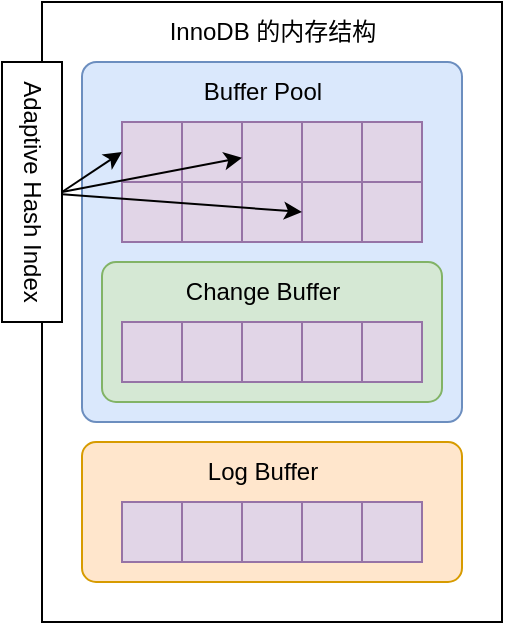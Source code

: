 <mxfile version="20.0.3" type="github">
  <diagram id="n7r63V4qj_OEsW7MUMy4" name="Page-1">
    <mxGraphModel dx="1038" dy="547" grid="1" gridSize="10" guides="1" tooltips="1" connect="1" arrows="1" fold="1" page="1" pageScale="1" pageWidth="1000" pageHeight="1000" math="0" shadow="0">
      <root>
        <mxCell id="0" />
        <mxCell id="1" parent="0" />
        <mxCell id="WWUqH5Mldn_Du5kBV7lZ-1" value="" style="rounded=0;whiteSpace=wrap;html=1;" vertex="1" parent="1">
          <mxGeometry x="70" y="80" width="230" height="310" as="geometry" />
        </mxCell>
        <mxCell id="WWUqH5Mldn_Du5kBV7lZ-2" value="InnoDB 的内存结构" style="text;html=1;align=center;verticalAlign=middle;resizable=0;points=[];autosize=1;strokeColor=none;fillColor=none;" vertex="1" parent="1">
          <mxGeometry x="120" y="80" width="130" height="30" as="geometry" />
        </mxCell>
        <mxCell id="WWUqH5Mldn_Du5kBV7lZ-3" value="" style="rounded=1;whiteSpace=wrap;html=1;arcSize=4;fillColor=#dae8fc;strokeColor=#6c8ebf;" vertex="1" parent="1">
          <mxGeometry x="90" y="110" width="190" height="180" as="geometry" />
        </mxCell>
        <mxCell id="WWUqH5Mldn_Du5kBV7lZ-4" value="Buffer Pool" style="text;html=1;align=center;verticalAlign=middle;resizable=0;points=[];autosize=1;strokeColor=none;fillColor=none;" vertex="1" parent="1">
          <mxGeometry x="140" y="110" width="80" height="30" as="geometry" />
        </mxCell>
        <mxCell id="WWUqH5Mldn_Du5kBV7lZ-5" value="" style="rounded=1;whiteSpace=wrap;html=1;arcSize=10;fillColor=#ffe6cc;strokeColor=#d79b00;" vertex="1" parent="1">
          <mxGeometry x="90" y="300" width="190" height="70" as="geometry" />
        </mxCell>
        <mxCell id="WWUqH5Mldn_Du5kBV7lZ-6" value="Log Buffer​" style="text;html=1;align=center;verticalAlign=middle;resizable=0;points=[];autosize=1;strokeColor=none;fillColor=none;" vertex="1" parent="1">
          <mxGeometry x="140" y="300" width="80" height="30" as="geometry" />
        </mxCell>
        <mxCell id="WWUqH5Mldn_Du5kBV7lZ-7" value="" style="whiteSpace=wrap;html=1;aspect=fixed;fillColor=#e1d5e7;strokeColor=#9673a6;" vertex="1" parent="1">
          <mxGeometry x="110" y="330" width="30" height="30" as="geometry" />
        </mxCell>
        <mxCell id="WWUqH5Mldn_Du5kBV7lZ-8" value="" style="whiteSpace=wrap;html=1;aspect=fixed;fillColor=#e1d5e7;strokeColor=#9673a6;" vertex="1" parent="1">
          <mxGeometry x="140" y="330" width="30" height="30" as="geometry" />
        </mxCell>
        <mxCell id="WWUqH5Mldn_Du5kBV7lZ-9" value="" style="whiteSpace=wrap;html=1;aspect=fixed;fillColor=#e1d5e7;strokeColor=#9673a6;" vertex="1" parent="1">
          <mxGeometry x="170" y="330" width="30" height="30" as="geometry" />
        </mxCell>
        <mxCell id="WWUqH5Mldn_Du5kBV7lZ-10" value="" style="whiteSpace=wrap;html=1;aspect=fixed;fillColor=#e1d5e7;strokeColor=#9673a6;" vertex="1" parent="1">
          <mxGeometry x="200" y="330" width="30" height="30" as="geometry" />
        </mxCell>
        <mxCell id="WWUqH5Mldn_Du5kBV7lZ-11" value="" style="whiteSpace=wrap;html=1;aspect=fixed;fillColor=#e1d5e7;strokeColor=#9673a6;" vertex="1" parent="1">
          <mxGeometry x="230" y="330" width="30" height="30" as="geometry" />
        </mxCell>
        <mxCell id="WWUqH5Mldn_Du5kBV7lZ-15" value="" style="rounded=1;whiteSpace=wrap;html=1;arcSize=10;fillColor=#d5e8d4;strokeColor=#82b366;" vertex="1" parent="1">
          <mxGeometry x="100" y="210" width="170" height="70" as="geometry" />
        </mxCell>
        <mxCell id="WWUqH5Mldn_Du5kBV7lZ-16" value="Change Buffer" style="text;html=1;align=center;verticalAlign=middle;resizable=0;points=[];autosize=1;strokeColor=none;fillColor=none;" vertex="1" parent="1">
          <mxGeometry x="130" y="210" width="100" height="30" as="geometry" />
        </mxCell>
        <mxCell id="WWUqH5Mldn_Du5kBV7lZ-17" value="" style="whiteSpace=wrap;html=1;aspect=fixed;fillColor=#e1d5e7;strokeColor=#9673a6;" vertex="1" parent="1">
          <mxGeometry x="110" y="140" width="30" height="30" as="geometry" />
        </mxCell>
        <mxCell id="WWUqH5Mldn_Du5kBV7lZ-18" value="" style="whiteSpace=wrap;html=1;aspect=fixed;fillColor=#e1d5e7;strokeColor=#9673a6;" vertex="1" parent="1">
          <mxGeometry x="140" y="140" width="30" height="30" as="geometry" />
        </mxCell>
        <mxCell id="WWUqH5Mldn_Du5kBV7lZ-19" value="" style="whiteSpace=wrap;html=1;aspect=fixed;fillColor=#e1d5e7;strokeColor=#9673a6;" vertex="1" parent="1">
          <mxGeometry x="170" y="140" width="30" height="30" as="geometry" />
        </mxCell>
        <mxCell id="WWUqH5Mldn_Du5kBV7lZ-20" value="" style="whiteSpace=wrap;html=1;aspect=fixed;fillColor=#e1d5e7;strokeColor=#9673a6;" vertex="1" parent="1">
          <mxGeometry x="200" y="140" width="30" height="30" as="geometry" />
        </mxCell>
        <mxCell id="WWUqH5Mldn_Du5kBV7lZ-21" value="" style="whiteSpace=wrap;html=1;aspect=fixed;fillColor=#e1d5e7;strokeColor=#9673a6;" vertex="1" parent="1">
          <mxGeometry x="230" y="140" width="30" height="30" as="geometry" />
        </mxCell>
        <mxCell id="WWUqH5Mldn_Du5kBV7lZ-22" value="" style="whiteSpace=wrap;html=1;aspect=fixed;fillColor=#e1d5e7;strokeColor=#9673a6;" vertex="1" parent="1">
          <mxGeometry x="110" y="170" width="30" height="30" as="geometry" />
        </mxCell>
        <mxCell id="WWUqH5Mldn_Du5kBV7lZ-23" value="" style="whiteSpace=wrap;html=1;aspect=fixed;fillColor=#e1d5e7;strokeColor=#9673a6;" vertex="1" parent="1">
          <mxGeometry x="140" y="170" width="30" height="30" as="geometry" />
        </mxCell>
        <mxCell id="WWUqH5Mldn_Du5kBV7lZ-24" value="" style="whiteSpace=wrap;html=1;aspect=fixed;fillColor=#e1d5e7;strokeColor=#9673a6;" vertex="1" parent="1">
          <mxGeometry x="170" y="170" width="30" height="30" as="geometry" />
        </mxCell>
        <mxCell id="WWUqH5Mldn_Du5kBV7lZ-25" value="" style="whiteSpace=wrap;html=1;aspect=fixed;fillColor=#e1d5e7;strokeColor=#9673a6;" vertex="1" parent="1">
          <mxGeometry x="200" y="170" width="30" height="30" as="geometry" />
        </mxCell>
        <mxCell id="WWUqH5Mldn_Du5kBV7lZ-26" value="" style="whiteSpace=wrap;html=1;aspect=fixed;fillColor=#e1d5e7;strokeColor=#9673a6;" vertex="1" parent="1">
          <mxGeometry x="230" y="170" width="30" height="30" as="geometry" />
        </mxCell>
        <mxCell id="WWUqH5Mldn_Du5kBV7lZ-27" value="" style="whiteSpace=wrap;html=1;aspect=fixed;fillColor=#e1d5e7;strokeColor=#9673a6;" vertex="1" parent="1">
          <mxGeometry x="110" y="240" width="30" height="30" as="geometry" />
        </mxCell>
        <mxCell id="WWUqH5Mldn_Du5kBV7lZ-28" value="" style="whiteSpace=wrap;html=1;aspect=fixed;fillColor=#e1d5e7;strokeColor=#9673a6;" vertex="1" parent="1">
          <mxGeometry x="140" y="240" width="30" height="30" as="geometry" />
        </mxCell>
        <mxCell id="WWUqH5Mldn_Du5kBV7lZ-29" value="" style="whiteSpace=wrap;html=1;aspect=fixed;fillColor=#e1d5e7;strokeColor=#9673a6;" vertex="1" parent="1">
          <mxGeometry x="170" y="240" width="30" height="30" as="geometry" />
        </mxCell>
        <mxCell id="WWUqH5Mldn_Du5kBV7lZ-30" value="" style="whiteSpace=wrap;html=1;aspect=fixed;fillColor=#e1d5e7;strokeColor=#9673a6;" vertex="1" parent="1">
          <mxGeometry x="200" y="240" width="30" height="30" as="geometry" />
        </mxCell>
        <mxCell id="WWUqH5Mldn_Du5kBV7lZ-31" value="" style="whiteSpace=wrap;html=1;aspect=fixed;fillColor=#e1d5e7;strokeColor=#9673a6;" vertex="1" parent="1">
          <mxGeometry x="230" y="240" width="30" height="30" as="geometry" />
        </mxCell>
        <mxCell id="WWUqH5Mldn_Du5kBV7lZ-39" style="rounded=0;orthogonalLoop=1;jettySize=auto;html=1;entryX=0;entryY=0.5;entryDx=0;entryDy=0;exitX=0.5;exitY=0;exitDx=0;exitDy=0;" edge="1" parent="1" source="WWUqH5Mldn_Du5kBV7lZ-37" target="WWUqH5Mldn_Du5kBV7lZ-17">
          <mxGeometry relative="1" as="geometry" />
        </mxCell>
        <mxCell id="WWUqH5Mldn_Du5kBV7lZ-40" style="edgeStyle=none;rounded=0;orthogonalLoop=1;jettySize=auto;html=1;exitX=0.5;exitY=0;exitDx=0;exitDy=0;" edge="1" parent="1" source="WWUqH5Mldn_Du5kBV7lZ-37" target="WWUqH5Mldn_Du5kBV7lZ-19">
          <mxGeometry relative="1" as="geometry" />
        </mxCell>
        <mxCell id="WWUqH5Mldn_Du5kBV7lZ-41" style="edgeStyle=none;rounded=0;orthogonalLoop=1;jettySize=auto;html=1;entryX=1;entryY=0.5;entryDx=0;entryDy=0;" edge="1" parent="1" source="WWUqH5Mldn_Du5kBV7lZ-37" target="WWUqH5Mldn_Du5kBV7lZ-24">
          <mxGeometry relative="1" as="geometry" />
        </mxCell>
        <mxCell id="WWUqH5Mldn_Du5kBV7lZ-37" value="Adaptive Hash Index" style="rounded=0;whiteSpace=wrap;html=1;rotation=90;" vertex="1" parent="1">
          <mxGeometry y="160" width="130" height="30" as="geometry" />
        </mxCell>
      </root>
    </mxGraphModel>
  </diagram>
</mxfile>
